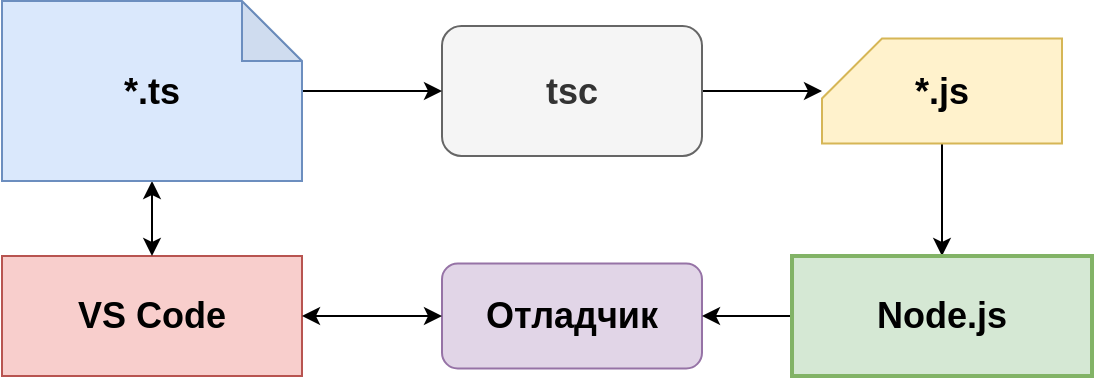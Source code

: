 <mxfile>
    <diagram id="7w9gfoXWQzVLnr9ayEAS" name="Page-1">
        <mxGraphModel dx="1299" dy="715" grid="1" gridSize="10" guides="1" tooltips="1" connect="1" arrows="1" fold="1" page="1" pageScale="1" pageWidth="850" pageHeight="1100" math="0" shadow="0">
            <root>
                <mxCell id="0"/>
                <mxCell id="1" parent="0"/>
                <mxCell id="3" value="VS Code" style="rounded=0;whiteSpace=wrap;html=1;fontSize=18;fontStyle=1;fillColor=#f8cecc;strokeColor=#b85450;" parent="1" vertex="1">
                    <mxGeometry x="230" y="320" width="150" height="60" as="geometry"/>
                </mxCell>
                <mxCell id="4" value="" style="endArrow=classic;startArrow=classic;html=1;entryX=0.5;entryY=1;entryDx=0;entryDy=0;exitX=0.5;exitY=0;exitDx=0;exitDy=0;entryPerimeter=0;" parent="1" source="3" target="6" edge="1">
                    <mxGeometry width="50" height="50" relative="1" as="geometry">
                        <mxPoint x="370" y="340" as="sourcePoint"/>
                        <mxPoint x="290" y="280" as="targetPoint"/>
                    </mxGeometry>
                </mxCell>
                <mxCell id="10" style="edgeStyle=none;html=1;" parent="1" source="5" target="7" edge="1">
                    <mxGeometry relative="1" as="geometry"/>
                </mxCell>
                <mxCell id="5" value="tsc" style="rounded=1;whiteSpace=wrap;html=1;fontSize=18;fontStyle=1;fillColor=#f5f5f5;fontColor=#333333;strokeColor=#666666;" parent="1" vertex="1">
                    <mxGeometry x="450" y="205" width="130" height="65" as="geometry"/>
                </mxCell>
                <mxCell id="11" style="edgeStyle=none;html=1;" parent="1" source="6" target="5" edge="1">
                    <mxGeometry relative="1" as="geometry"/>
                </mxCell>
                <mxCell id="6" value="*.ts" style="shape=note;whiteSpace=wrap;html=1;backgroundOutline=1;darkOpacity=0.05;fillColor=#dae8fc;strokeColor=#6c8ebf;fontSize=18;fontStyle=1" parent="1" vertex="1">
                    <mxGeometry x="230" y="192.5" width="150" height="90" as="geometry"/>
                </mxCell>
                <mxCell id="12" style="edgeStyle=none;html=1;" parent="1" source="7" target="9" edge="1">
                    <mxGeometry relative="1" as="geometry"/>
                </mxCell>
                <mxCell id="7" value="*.js" style="shape=card;whiteSpace=wrap;html=1;fontSize=18;fontStyle=1;fillColor=#fff2cc;strokeColor=#d6b656;" parent="1" vertex="1">
                    <mxGeometry x="640" y="211.25" width="120" height="52.5" as="geometry"/>
                </mxCell>
                <mxCell id="8" value="Отладчик" style="rounded=1;whiteSpace=wrap;html=1;fontSize=18;fontStyle=1;fillColor=#e1d5e7;strokeColor=#9673a6;" parent="1" vertex="1">
                    <mxGeometry x="450" y="323.75" width="130" height="52.5" as="geometry"/>
                </mxCell>
                <mxCell id="13" style="edgeStyle=none;html=1;" parent="1" source="9" target="8" edge="1">
                    <mxGeometry relative="1" as="geometry"/>
                </mxCell>
                <mxCell id="9" value="Node.js" style="rounded=0;whiteSpace=wrap;html=1;fontSize=18;fontStyle=1;fillColor=#d5e8d4;strokeColor=#82b366;strokeWidth=2;glass=0;shadow=0;" parent="1" vertex="1">
                    <mxGeometry x="625" y="320" width="150" height="60" as="geometry"/>
                </mxCell>
                <mxCell id="14" value="" style="endArrow=classic;startArrow=classic;html=1;exitX=1;exitY=0.5;exitDx=0;exitDy=0;entryX=0;entryY=0.5;entryDx=0;entryDy=0;" parent="1" source="3" target="8" edge="1">
                    <mxGeometry width="50" height="50" relative="1" as="geometry">
                        <mxPoint x="450" y="340" as="sourcePoint"/>
                        <mxPoint x="500" y="290" as="targetPoint"/>
                    </mxGeometry>
                </mxCell>
            </root>
        </mxGraphModel>
    </diagram>
</mxfile>